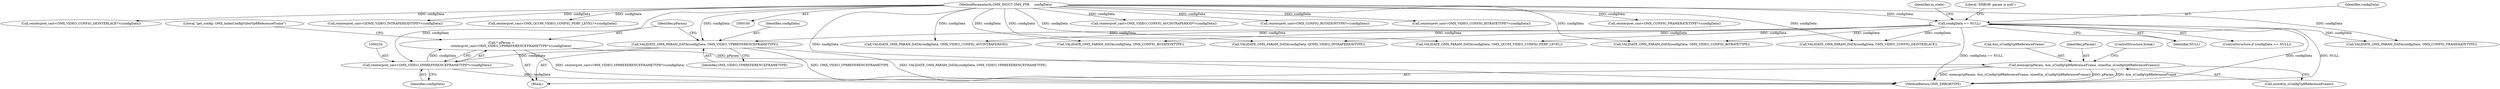 digraph "0_Android_560ccdb509a7b86186fac0fce1b25bd9a3e6a6e8_4@API" {
"1000258" [label="(Call,memcpy(pParam, &m_sConfigVp8ReferenceFrame, sizeof(m_sConfigVp8ReferenceFrame)))"];
"1000251" [label="(Call,* pParam =\n                    reinterpret_cast<OMX_VIDEO_VP8REFERENCEFRAMETYPE*>(configData))"];
"1000253" [label="(Call,reinterpret_cast<OMX_VIDEO_VP8REFERENCEFRAMETYPE*>(configData))"];
"1000247" [label="(Call,VALIDATE_OMX_PARAM_DATA(configData, OMX_VIDEO_VP8REFERENCEFRAMETYPE))"];
"1000109" [label="(Call,configData == NULL)"];
"1000103" [label="(MethodParameterIn,OMX_INOUT OMX_PTR     configData)"];
"1000253" [label="(Call,reinterpret_cast<OMX_VIDEO_VP8REFERENCEFRAMETYPE*>(configData))"];
"1000255" [label="(Identifier,configData)"];
"1000267" [label="(Call,VALIDATE_OMX_PARAM_DATA(configData, OMX_QCOM_VIDEO_CONFIG_PERF_LEVEL))"];
"1000213" [label="(Call,reinterpret_cast<OMX_VIDEO_CONFIG_AVCINTRAPERIOD*>(configData))"];
"1000175" [label="(Call,reinterpret_cast<OMX_CONFIG_ROTATIONTYPE*>(configData))"];
"1000264" [label="(ControlStructure,break;)"];
"1000139" [label="(Call,reinterpret_cast<OMX_VIDEO_CONFIG_BITRATETYPE*>(configData))"];
"1000111" [label="(Identifier,NULL)"];
"1000246" [label="(Block,)"];
"1000251" [label="(Call,* pParam =\n                    reinterpret_cast<OMX_VIDEO_VP8REFERENCEFRAMETYPE*>(configData))"];
"1000310" [label="(MethodReturn,OMX_ERRORTYPE)"];
"1000119" [label="(Identifier,m_state)"];
"1000207" [label="(Call,VALIDATE_OMX_PARAM_DATA(configData, OMX_VIDEO_CONFIG_AVCINTRAPERIOD))"];
"1000114" [label="(Literal,\"ERROR: param is null\")"];
"1000169" [label="(Call,VALIDATE_OMX_PARAM_DATA(configData, OMX_CONFIG_ROTATIONTYPE))"];
"1000258" [label="(Call,memcpy(pParam, &m_sConfigVp8ReferenceFrame, sizeof(m_sConfigVp8ReferenceFrame)))"];
"1000262" [label="(Call,sizeof(m_sConfigVp8ReferenceFrame))"];
"1000103" [label="(MethodParameterIn,OMX_INOUT OMX_PTR     configData)"];
"1000157" [label="(Call,reinterpret_cast<OMX_CONFIG_FRAMERATETYPE*>(configData))"];
"1000247" [label="(Call,VALIDATE_OMX_PARAM_DATA(configData, OMX_VIDEO_VP8REFERENCEFRAMETYPE))"];
"1000189" [label="(Call,VALIDATE_OMX_PARAM_DATA(configData, QOMX_VIDEO_INTRAPERIODTYPE))"];
"1000260" [label="(Call,&m_sConfigVp8ReferenceFrame)"];
"1000110" [label="(Identifier,configData)"];
"1000252" [label="(Identifier,pParam)"];
"1000248" [label="(Identifier,configData)"];
"1000233" [label="(Call,reinterpret_cast<OMX_VIDEO_CONFIG_DEINTERLACE*>(configData))"];
"1000133" [label="(Call,VALIDATE_OMX_PARAM_DATA(configData, OMX_VIDEO_CONFIG_BITRATETYPE))"];
"1000227" [label="(Call,VALIDATE_OMX_PARAM_DATA(configData, OMX_VIDEO_CONFIG_DEINTERLACE))"];
"1000109" [label="(Call,configData == NULL)"];
"1000259" [label="(Identifier,pParam)"];
"1000257" [label="(Literal,\"get_config: OMX_IndexConfigVideoVp8ReferenceFrame\")"];
"1000195" [label="(Call,reinterpret_cast<QOMX_VIDEO_INTRAPERIODTYPE*>(configData))"];
"1000108" [label="(ControlStructure,if (configData == NULL))"];
"1000249" [label="(Identifier,OMX_VIDEO_VP8REFERENCEFRAMETYPE)"];
"1000274" [label="(Call,reinterpret_cast<OMX_QCOM_VIDEO_CONFIG_PERF_LEVEL*>(configData))"];
"1000151" [label="(Call,VALIDATE_OMX_PARAM_DATA(configData, OMX_CONFIG_FRAMERATETYPE))"];
"1000258" -> "1000246"  [label="AST: "];
"1000258" -> "1000262"  [label="CFG: "];
"1000259" -> "1000258"  [label="AST: "];
"1000260" -> "1000258"  [label="AST: "];
"1000262" -> "1000258"  [label="AST: "];
"1000264" -> "1000258"  [label="CFG: "];
"1000258" -> "1000310"  [label="DDG: pParam"];
"1000258" -> "1000310"  [label="DDG: &m_sConfigVp8ReferenceFrame"];
"1000258" -> "1000310"  [label="DDG: memcpy(pParam, &m_sConfigVp8ReferenceFrame, sizeof(m_sConfigVp8ReferenceFrame))"];
"1000251" -> "1000258"  [label="DDG: pParam"];
"1000251" -> "1000246"  [label="AST: "];
"1000251" -> "1000253"  [label="CFG: "];
"1000252" -> "1000251"  [label="AST: "];
"1000253" -> "1000251"  [label="AST: "];
"1000257" -> "1000251"  [label="CFG: "];
"1000251" -> "1000310"  [label="DDG: reinterpret_cast<OMX_VIDEO_VP8REFERENCEFRAMETYPE*>(configData)"];
"1000253" -> "1000251"  [label="DDG: configData"];
"1000253" -> "1000255"  [label="CFG: "];
"1000254" -> "1000253"  [label="AST: "];
"1000255" -> "1000253"  [label="AST: "];
"1000253" -> "1000310"  [label="DDG: configData"];
"1000247" -> "1000253"  [label="DDG: configData"];
"1000103" -> "1000253"  [label="DDG: configData"];
"1000247" -> "1000246"  [label="AST: "];
"1000247" -> "1000249"  [label="CFG: "];
"1000248" -> "1000247"  [label="AST: "];
"1000249" -> "1000247"  [label="AST: "];
"1000252" -> "1000247"  [label="CFG: "];
"1000247" -> "1000310"  [label="DDG: VALIDATE_OMX_PARAM_DATA(configData, OMX_VIDEO_VP8REFERENCEFRAMETYPE)"];
"1000247" -> "1000310"  [label="DDG: OMX_VIDEO_VP8REFERENCEFRAMETYPE"];
"1000109" -> "1000247"  [label="DDG: configData"];
"1000103" -> "1000247"  [label="DDG: configData"];
"1000109" -> "1000108"  [label="AST: "];
"1000109" -> "1000111"  [label="CFG: "];
"1000110" -> "1000109"  [label="AST: "];
"1000111" -> "1000109"  [label="AST: "];
"1000114" -> "1000109"  [label="CFG: "];
"1000119" -> "1000109"  [label="CFG: "];
"1000109" -> "1000310"  [label="DDG: configData"];
"1000109" -> "1000310"  [label="DDG: NULL"];
"1000109" -> "1000310"  [label="DDG: configData == NULL"];
"1000103" -> "1000109"  [label="DDG: configData"];
"1000109" -> "1000133"  [label="DDG: configData"];
"1000109" -> "1000151"  [label="DDG: configData"];
"1000109" -> "1000169"  [label="DDG: configData"];
"1000109" -> "1000189"  [label="DDG: configData"];
"1000109" -> "1000207"  [label="DDG: configData"];
"1000109" -> "1000227"  [label="DDG: configData"];
"1000109" -> "1000267"  [label="DDG: configData"];
"1000103" -> "1000100"  [label="AST: "];
"1000103" -> "1000310"  [label="DDG: configData"];
"1000103" -> "1000133"  [label="DDG: configData"];
"1000103" -> "1000139"  [label="DDG: configData"];
"1000103" -> "1000151"  [label="DDG: configData"];
"1000103" -> "1000157"  [label="DDG: configData"];
"1000103" -> "1000169"  [label="DDG: configData"];
"1000103" -> "1000175"  [label="DDG: configData"];
"1000103" -> "1000189"  [label="DDG: configData"];
"1000103" -> "1000195"  [label="DDG: configData"];
"1000103" -> "1000207"  [label="DDG: configData"];
"1000103" -> "1000213"  [label="DDG: configData"];
"1000103" -> "1000227"  [label="DDG: configData"];
"1000103" -> "1000233"  [label="DDG: configData"];
"1000103" -> "1000267"  [label="DDG: configData"];
"1000103" -> "1000274"  [label="DDG: configData"];
}
